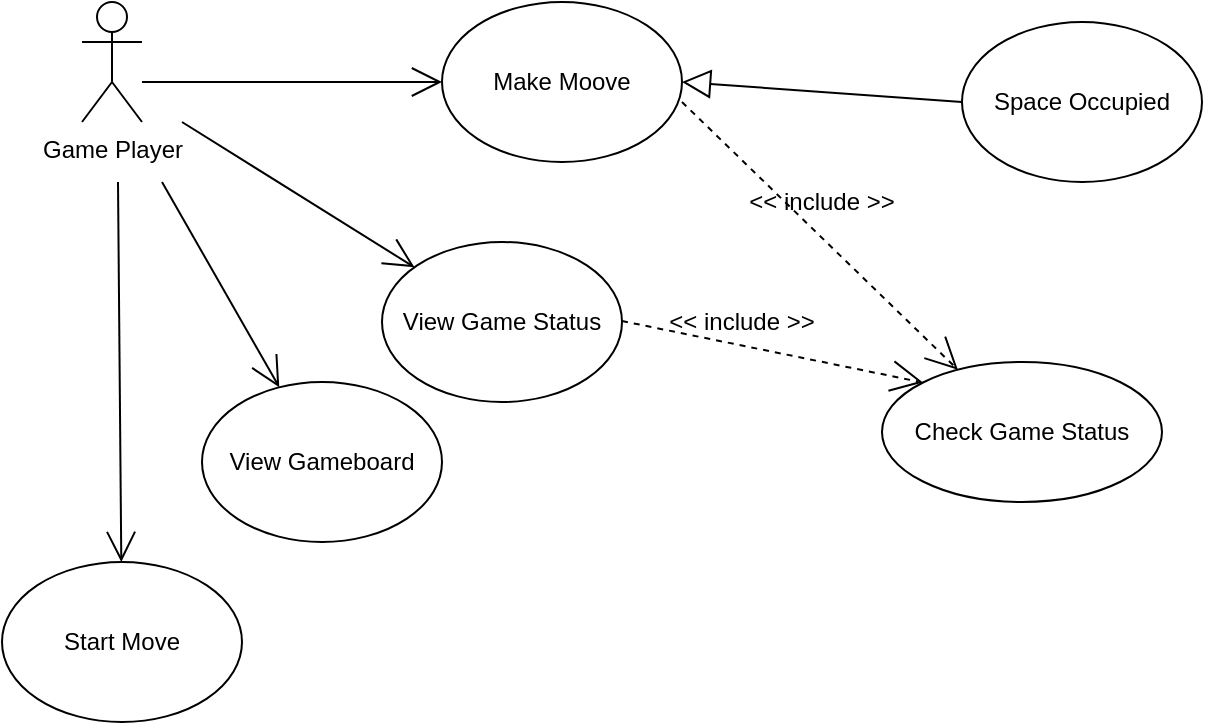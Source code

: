 <mxfile version="12.4.7" type="device"><diagram id="NXCpWKpsw0mVds2St5I1" name="Page-1"><mxGraphModel dx="786" dy="491" grid="1" gridSize="10" guides="1" tooltips="1" connect="1" arrows="1" fold="1" page="1" pageScale="1" pageWidth="850" pageHeight="1100" math="0" shadow="0"><root><mxCell id="0"/><mxCell id="1" parent="0"/><mxCell id="91aizi9BQ-VScHQJwC_T-1" value="Game Player" style="shape=umlActor;verticalLabelPosition=bottom;labelBackgroundColor=#ffffff;verticalAlign=top;html=1;outlineConnect=0;gradientColor=none;fillColor=#ffffff;" vertex="1" parent="1"><mxGeometry x="70" y="100" width="30" height="60" as="geometry"/></mxCell><mxCell id="91aizi9BQ-VScHQJwC_T-6" value="" style="endArrow=open;html=1;endFill=0;endSize=13;" edge="1" parent="1" target="91aizi9BQ-VScHQJwC_T-7"><mxGeometry width="50" height="50" relative="1" as="geometry"><mxPoint x="100" y="140" as="sourcePoint"/><mxPoint x="310" y="140" as="targetPoint"/></mxGeometry></mxCell><mxCell id="91aizi9BQ-VScHQJwC_T-7" value="Make Moove" style="ellipse;whiteSpace=wrap;html=1;" vertex="1" parent="1"><mxGeometry x="250" y="100" width="120" height="80" as="geometry"/></mxCell><mxCell id="91aizi9BQ-VScHQJwC_T-8" value="" style="endArrow=open;html=1;endSize=13;endFill=0;" edge="1" parent="1" target="91aizi9BQ-VScHQJwC_T-9"><mxGeometry width="50" height="50" relative="1" as="geometry"><mxPoint x="120" y="160" as="sourcePoint"/><mxPoint x="170" y="230" as="targetPoint"/></mxGeometry></mxCell><mxCell id="91aizi9BQ-VScHQJwC_T-9" value="View Game Status" style="ellipse;whiteSpace=wrap;html=1;" vertex="1" parent="1"><mxGeometry x="220" y="220" width="120" height="80" as="geometry"/></mxCell><mxCell id="91aizi9BQ-VScHQJwC_T-10" value="" style="endArrow=open;html=1;endSize=13;endFill=0;" edge="1" parent="1" target="91aizi9BQ-VScHQJwC_T-11"><mxGeometry width="50" height="50" relative="1" as="geometry"><mxPoint x="110" y="190" as="sourcePoint"/><mxPoint x="120" y="320" as="targetPoint"/></mxGeometry></mxCell><mxCell id="91aizi9BQ-VScHQJwC_T-11" value="View Gameboard" style="ellipse;whiteSpace=wrap;html=1;" vertex="1" parent="1"><mxGeometry x="130" y="290" width="120" height="80" as="geometry"/></mxCell><mxCell id="91aizi9BQ-VScHQJwC_T-12" value="" style="endArrow=open;html=1;endFill=0;endSize=13;" edge="1" parent="1" target="91aizi9BQ-VScHQJwC_T-13"><mxGeometry width="50" height="50" relative="1" as="geometry"><mxPoint x="88" y="190" as="sourcePoint"/><mxPoint x="70" y="420" as="targetPoint"/></mxGeometry></mxCell><mxCell id="91aizi9BQ-VScHQJwC_T-13" value="Start Move" style="ellipse;whiteSpace=wrap;html=1;" vertex="1" parent="1"><mxGeometry x="30" y="380" width="120" height="80" as="geometry"/></mxCell><mxCell id="91aizi9BQ-VScHQJwC_T-14" value="" style="endArrow=open;dashed=1;endFill=0;html=1;entryX=0;entryY=0;entryDx=0;entryDy=0;strokeWidth=1;strokeColor=#000000;endSize=14;" edge="1" parent="1" target="91aizi9BQ-VScHQJwC_T-16"><mxGeometry width="160" relative="1" as="geometry"><mxPoint x="340" y="259.5" as="sourcePoint"/><mxPoint x="460" y="300" as="targetPoint"/></mxGeometry></mxCell><mxCell id="91aizi9BQ-VScHQJwC_T-15" value="" style="endArrow=open;dashed=1;endFill=0;html=1;startArrow=none;startFill=0;endSize=14;" edge="1" parent="1" target="91aizi9BQ-VScHQJwC_T-16"><mxGeometry width="160" relative="1" as="geometry"><mxPoint x="370" y="150" as="sourcePoint"/><mxPoint x="460" y="300" as="targetPoint"/></mxGeometry></mxCell><mxCell id="91aizi9BQ-VScHQJwC_T-16" value="Check Game Status" style="ellipse;whiteSpace=wrap;html=1;" vertex="1" parent="1"><mxGeometry x="470" y="280" width="140" height="70" as="geometry"/></mxCell><mxCell id="91aizi9BQ-VScHQJwC_T-18" value="Space Occupied" style="ellipse;whiteSpace=wrap;html=1;fillColor=#ffffff;gradientColor=none;" vertex="1" parent="1"><mxGeometry x="510" y="110" width="120" height="80" as="geometry"/></mxCell><mxCell id="91aizi9BQ-VScHQJwC_T-19" value="&amp;lt;&amp;lt; include &amp;gt;&amp;gt;" style="text;html=1;strokeColor=none;fillColor=none;align=center;verticalAlign=middle;whiteSpace=wrap;rounded=0;" vertex="1" parent="1"><mxGeometry x="350" y="250" width="100" height="20" as="geometry"/></mxCell><mxCell id="91aizi9BQ-VScHQJwC_T-20" value="&amp;lt;&amp;lt; include &amp;gt;&amp;gt;" style="text;html=1;strokeColor=none;fillColor=none;align=center;verticalAlign=middle;whiteSpace=wrap;rounded=0;" vertex="1" parent="1"><mxGeometry x="390" y="190" width="100" height="20" as="geometry"/></mxCell><mxCell id="91aizi9BQ-VScHQJwC_T-22" value="" style="endArrow=block;endFill=0;endSize=12;html=1;exitX=0;exitY=0.5;exitDx=0;exitDy=0;entryX=1;entryY=0.5;entryDx=0;entryDy=0;strokeWidth=1;" edge="1" parent="1" source="91aizi9BQ-VScHQJwC_T-18" target="91aizi9BQ-VScHQJwC_T-7"><mxGeometry width="160" relative="1" as="geometry"><mxPoint x="30" y="480" as="sourcePoint"/><mxPoint x="530" y="200" as="targetPoint"/></mxGeometry></mxCell></root></mxGraphModel></diagram></mxfile>